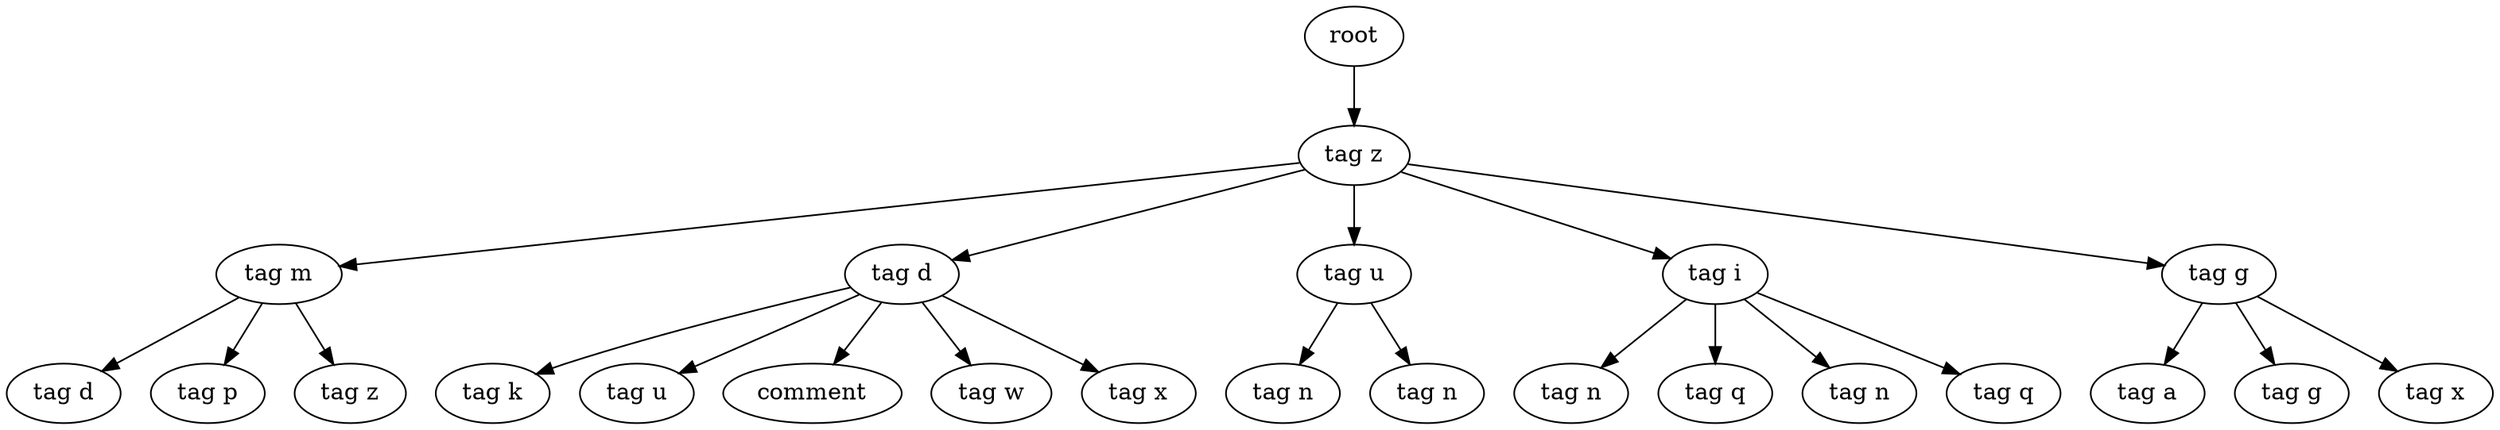 digraph Tree{
0[label="root"];
0->00
00[label="tag z"];
00->000
000[label="tag m"];
000->0000
0000[label="tag d"];
000->0001
0001[label="tag p"];
000->0002
0002[label="tag z"];
00->001
001[label="tag d"];
001->0010
0010[label="tag k"];
001->0011
0011[label="tag u"];
001->0012
0012[label="comment"];
001->0013
0013[label="tag w"];
001->0014
0014[label="tag x"];
00->002
002[label="tag u"];
002->0020
0020[label="tag n"];
002->0021
0021[label="tag n"];
00->003
003[label="tag i"];
003->0030
0030[label="tag n"];
003->0031
0031[label="tag q"];
003->0032
0032[label="tag n"];
003->0033
0033[label="tag q"];
00->004
004[label="tag g"];
004->0040
0040[label="tag a"];
004->0041
0041[label="tag g"];
004->0042
0042[label="tag x"];
}
